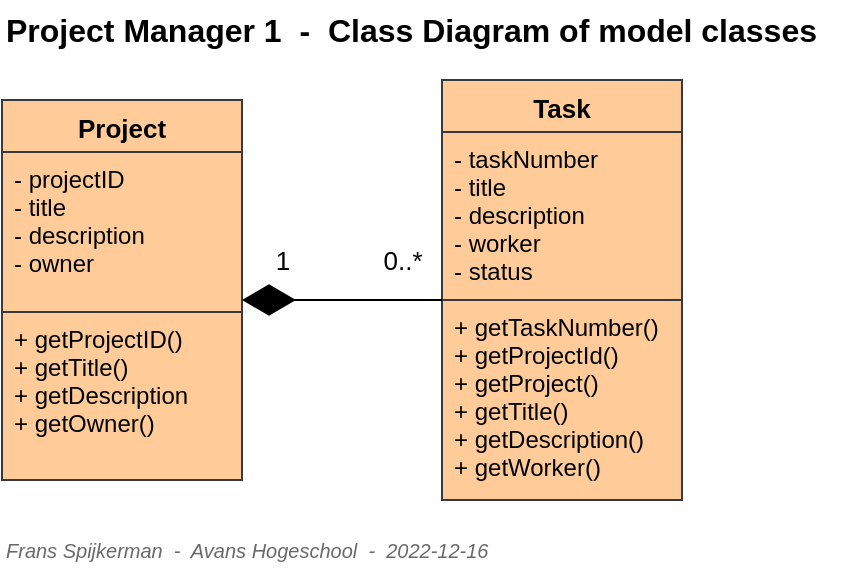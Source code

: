 <mxfile version="20.6.2" type="device"><diagram id="C5RBs43oDa-KdzZeNtuy" name="Page-1"><mxGraphModel dx="3760" dy="4969" grid="1" gridSize="10" guides="1" tooltips="1" connect="1" arrows="1" fold="1" page="1" pageScale="1" pageWidth="1169" pageHeight="827" math="0" shadow="0"><root><mxCell id="WIyWlLk6GJQsqaUBKTNV-0"/><mxCell id="WIyWlLk6GJQsqaUBKTNV-1" parent="WIyWlLk6GJQsqaUBKTNV-0"/><mxCell id="E7oqF2Y1Bg3r5n-uWhPA-116" value="Project" style="swimlane;fontStyle=1;align=center;verticalAlign=top;childLayout=stackLayout;horizontal=1;startSize=26;horizontalStack=0;resizeParent=1;resizeLast=0;collapsible=1;marginBottom=0;rounded=0;shadow=0;strokeWidth=1;fillColor=#ffcc99;strokeColor=#36393d;fontSize=13;" parent="WIyWlLk6GJQsqaUBKTNV-1" vertex="1"><mxGeometry x="-2310" y="-4060" width="120" height="190" as="geometry"><mxRectangle x="230" y="140" width="160" height="26" as="alternateBounds"/></mxGeometry></mxCell><mxCell id="E7oqF2Y1Bg3r5n-uWhPA-117" value="- projectID&#10;- title&#10;- description&#10;- owner" style="text;align=left;verticalAlign=top;spacingLeft=4;spacingRight=4;overflow=hidden;rotatable=0;points=[[0,0.5],[1,0.5]];portConstraint=eastwest;fillColor=#ffcc99;strokeColor=#36393d;strokeWidth=1;" parent="E7oqF2Y1Bg3r5n-uWhPA-116" vertex="1"><mxGeometry y="26" width="120" height="80" as="geometry"/></mxCell><mxCell id="E7oqF2Y1Bg3r5n-uWhPA-118" value="+ getProjectID()&#10;+ getTitle()&#10;+ getDescription&#10;+ getOwner()&#10;" style="text;align=left;verticalAlign=top;spacingLeft=4;spacingRight=4;overflow=hidden;rotatable=0;points=[[0,0.5],[1,0.5]];portConstraint=eastwest;fillColor=#ffcc99;strokeColor=#36393d;strokeWidth=1;" parent="E7oqF2Y1Bg3r5n-uWhPA-116" vertex="1"><mxGeometry y="106" width="120" height="84" as="geometry"/></mxCell><mxCell id="E7oqF2Y1Bg3r5n-uWhPA-119" value="Task" style="swimlane;fontStyle=1;align=center;verticalAlign=top;childLayout=stackLayout;horizontal=1;startSize=26;horizontalStack=0;resizeParent=1;resizeLast=0;collapsible=1;marginBottom=0;rounded=0;shadow=0;strokeWidth=1;fillColor=#ffcc99;strokeColor=#36393d;fontSize=13;" parent="WIyWlLk6GJQsqaUBKTNV-1" vertex="1"><mxGeometry x="-2090" y="-4070" width="120" height="210" as="geometry"><mxRectangle x="230" y="140" width="160" height="26" as="alternateBounds"/></mxGeometry></mxCell><mxCell id="E7oqF2Y1Bg3r5n-uWhPA-120" value="- taskNumber&#10;- title&#10;- description&#10;- worker&#10;- status" style="text;align=left;verticalAlign=top;spacingLeft=4;spacingRight=4;overflow=hidden;rotatable=0;points=[[0,0.5],[1,0.5]];portConstraint=eastwest;fillColor=#ffcc99;strokeColor=#36393d;strokeWidth=1;" parent="E7oqF2Y1Bg3r5n-uWhPA-119" vertex="1"><mxGeometry y="26" width="120" height="84" as="geometry"/></mxCell><mxCell id="E7oqF2Y1Bg3r5n-uWhPA-121" value="+ getTaskNumber()&#10;+ getProjectId()&#10;+ getProject()&#10;+ getTitle()&#10;+ getDescription()&#10;+ getWorker()&#10;" style="text;align=left;verticalAlign=top;spacingLeft=4;spacingRight=4;overflow=hidden;rotatable=0;points=[[0,0.5],[1,0.5]];portConstraint=eastwest;fillColor=#ffcc99;strokeColor=#36393d;strokeWidth=1;" parent="E7oqF2Y1Bg3r5n-uWhPA-119" vertex="1"><mxGeometry y="110" width="120" height="100" as="geometry"/></mxCell><mxCell id="E7oqF2Y1Bg3r5n-uWhPA-149" value="1" style="endArrow=diamondThin;endFill=1;endSize=24;html=1;rounded=0;strokeWidth=1;fontSize=13;" parent="WIyWlLk6GJQsqaUBKTNV-1" edge="1"><mxGeometry x="0.6" y="-20" width="160" relative="1" as="geometry"><mxPoint x="-2090" y="-3960" as="sourcePoint"/><mxPoint x="-2190" y="-3960" as="targetPoint"/><mxPoint as="offset"/></mxGeometry></mxCell><mxCell id="hPJWPfugloBQNekI8ELG-1" value="0..*" style="edgeLabel;html=1;align=center;verticalAlign=middle;resizable=0;points=[];fontSize=13;" vertex="1" connectable="0" parent="E7oqF2Y1Bg3r5n-uWhPA-149"><mxGeometry x="-0.32" y="1" relative="1" as="geometry"><mxPoint x="14" y="-21" as="offset"/></mxGeometry></mxCell><mxCell id="uv0HXN6exhAcBGj5-Aag-1" value="Project Manager 1&amp;nbsp; -&amp;nbsp; Class Diagram of model classes" style="text;html=1;align=left;verticalAlign=middle;resizable=0;points=[];autosize=1;strokeColor=none;fillColor=none;fontSize=16;fontStyle=1" parent="WIyWlLk6GJQsqaUBKTNV-1" vertex="1"><mxGeometry x="-2310" y="-4110" width="430" height="30" as="geometry"/></mxCell><mxCell id="uv0HXN6exhAcBGj5-Aag-4" value="Frans Spijkerman&amp;nbsp; -&amp;nbsp; Avans Hogeschool&amp;nbsp; -&amp;nbsp; 2022-12-16" style="text;html=1;align=left;verticalAlign=middle;resizable=0;points=[];autosize=1;fontSize=10;fontStyle=2;labelBackgroundColor=none;fontColor=#696969;" parent="WIyWlLk6GJQsqaUBKTNV-1" vertex="1"><mxGeometry x="-2310" y="-3850" width="260" height="30" as="geometry"/></mxCell></root></mxGraphModel></diagram></mxfile>